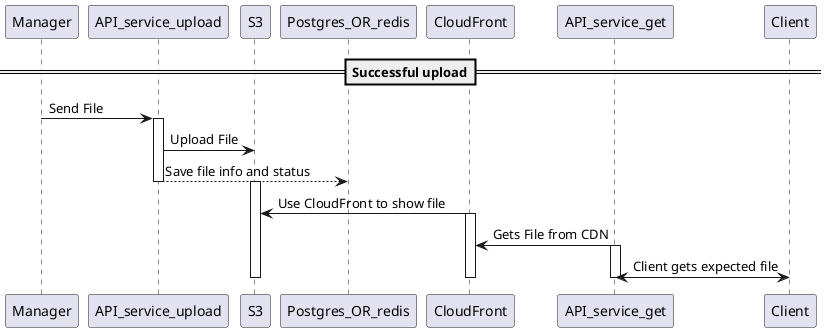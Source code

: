 @startuml

==Successful upload==

Manager -> API_service_upload: Send File

activate API_service_upload
API_service_upload -> S3: Upload File
API_service_upload --> Postgres_OR_redis: Save file info and status
deactivate API_service_upload

activate S3
S3 <- CloudFront: Use CloudFront to show file
activate CloudFront
CloudFront <- API_service_get: Gets File from CDN
activate API_service_get
API_service_get <-> Client: Client gets expected file
deactivate CloudFront
deactivate API_service_get
deactivate S3

@enduml